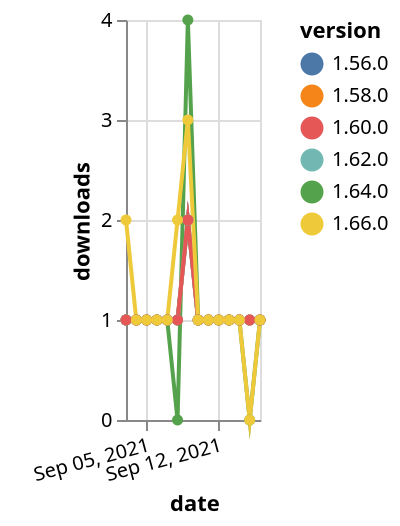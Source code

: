 {"$schema": "https://vega.github.io/schema/vega-lite/v5.json", "description": "A simple bar chart with embedded data.", "data": {"values": [{"date": "2021-09-03", "total": 243, "delta": 1, "version": "1.56.0"}, {"date": "2021-09-04", "total": 244, "delta": 1, "version": "1.56.0"}, {"date": "2021-09-05", "total": 245, "delta": 1, "version": "1.56.0"}, {"date": "2021-09-06", "total": 246, "delta": 1, "version": "1.56.0"}, {"date": "2021-09-07", "total": 247, "delta": 1, "version": "1.56.0"}, {"date": "2021-09-08", "total": 248, "delta": 1, "version": "1.56.0"}, {"date": "2021-09-09", "total": 250, "delta": 2, "version": "1.56.0"}, {"date": "2021-09-10", "total": 251, "delta": 1, "version": "1.56.0"}, {"date": "2021-09-11", "total": 252, "delta": 1, "version": "1.56.0"}, {"date": "2021-09-12", "total": 253, "delta": 1, "version": "1.56.0"}, {"date": "2021-09-13", "total": 254, "delta": 1, "version": "1.56.0"}, {"date": "2021-09-14", "total": 255, "delta": 1, "version": "1.56.0"}, {"date": "2021-09-15", "total": 256, "delta": 1, "version": "1.56.0"}, {"date": "2021-09-16", "total": 257, "delta": 1, "version": "1.56.0"}, {"date": "2021-09-03", "total": 192, "delta": 1, "version": "1.64.0"}, {"date": "2021-09-04", "total": 193, "delta": 1, "version": "1.64.0"}, {"date": "2021-09-05", "total": 194, "delta": 1, "version": "1.64.0"}, {"date": "2021-09-06", "total": 195, "delta": 1, "version": "1.64.0"}, {"date": "2021-09-07", "total": 196, "delta": 1, "version": "1.64.0"}, {"date": "2021-09-08", "total": 196, "delta": 0, "version": "1.64.0"}, {"date": "2021-09-09", "total": 200, "delta": 4, "version": "1.64.0"}, {"date": "2021-09-10", "total": 201, "delta": 1, "version": "1.64.0"}, {"date": "2021-09-11", "total": 202, "delta": 1, "version": "1.64.0"}, {"date": "2021-09-12", "total": 203, "delta": 1, "version": "1.64.0"}, {"date": "2021-09-13", "total": 204, "delta": 1, "version": "1.64.0"}, {"date": "2021-09-14", "total": 205, "delta": 1, "version": "1.64.0"}, {"date": "2021-09-15", "total": 205, "delta": 0, "version": "1.64.0"}, {"date": "2021-09-16", "total": 206, "delta": 1, "version": "1.64.0"}, {"date": "2021-09-03", "total": 204, "delta": 1, "version": "1.58.0"}, {"date": "2021-09-04", "total": 205, "delta": 1, "version": "1.58.0"}, {"date": "2021-09-05", "total": 206, "delta": 1, "version": "1.58.0"}, {"date": "2021-09-06", "total": 207, "delta": 1, "version": "1.58.0"}, {"date": "2021-09-07", "total": 208, "delta": 1, "version": "1.58.0"}, {"date": "2021-09-08", "total": 209, "delta": 1, "version": "1.58.0"}, {"date": "2021-09-09", "total": 211, "delta": 2, "version": "1.58.0"}, {"date": "2021-09-10", "total": 212, "delta": 1, "version": "1.58.0"}, {"date": "2021-09-11", "total": 213, "delta": 1, "version": "1.58.0"}, {"date": "2021-09-12", "total": 214, "delta": 1, "version": "1.58.0"}, {"date": "2021-09-13", "total": 215, "delta": 1, "version": "1.58.0"}, {"date": "2021-09-14", "total": 216, "delta": 1, "version": "1.58.0"}, {"date": "2021-09-15", "total": 217, "delta": 1, "version": "1.58.0"}, {"date": "2021-09-16", "total": 218, "delta": 1, "version": "1.58.0"}, {"date": "2021-09-03", "total": 170, "delta": 1, "version": "1.62.0"}, {"date": "2021-09-04", "total": 171, "delta": 1, "version": "1.62.0"}, {"date": "2021-09-05", "total": 172, "delta": 1, "version": "1.62.0"}, {"date": "2021-09-06", "total": 173, "delta": 1, "version": "1.62.0"}, {"date": "2021-09-07", "total": 174, "delta": 1, "version": "1.62.0"}, {"date": "2021-09-08", "total": 175, "delta": 1, "version": "1.62.0"}, {"date": "2021-09-09", "total": 177, "delta": 2, "version": "1.62.0"}, {"date": "2021-09-10", "total": 178, "delta": 1, "version": "1.62.0"}, {"date": "2021-09-11", "total": 179, "delta": 1, "version": "1.62.0"}, {"date": "2021-09-12", "total": 180, "delta": 1, "version": "1.62.0"}, {"date": "2021-09-13", "total": 181, "delta": 1, "version": "1.62.0"}, {"date": "2021-09-14", "total": 182, "delta": 1, "version": "1.62.0"}, {"date": "2021-09-15", "total": 183, "delta": 1, "version": "1.62.0"}, {"date": "2021-09-16", "total": 184, "delta": 1, "version": "1.62.0"}, {"date": "2021-09-03", "total": 187, "delta": 1, "version": "1.60.0"}, {"date": "2021-09-04", "total": 188, "delta": 1, "version": "1.60.0"}, {"date": "2021-09-05", "total": 189, "delta": 1, "version": "1.60.0"}, {"date": "2021-09-06", "total": 190, "delta": 1, "version": "1.60.0"}, {"date": "2021-09-07", "total": 191, "delta": 1, "version": "1.60.0"}, {"date": "2021-09-08", "total": 192, "delta": 1, "version": "1.60.0"}, {"date": "2021-09-09", "total": 194, "delta": 2, "version": "1.60.0"}, {"date": "2021-09-10", "total": 195, "delta": 1, "version": "1.60.0"}, {"date": "2021-09-11", "total": 196, "delta": 1, "version": "1.60.0"}, {"date": "2021-09-12", "total": 197, "delta": 1, "version": "1.60.0"}, {"date": "2021-09-13", "total": 198, "delta": 1, "version": "1.60.0"}, {"date": "2021-09-14", "total": 199, "delta": 1, "version": "1.60.0"}, {"date": "2021-09-15", "total": 200, "delta": 1, "version": "1.60.0"}, {"date": "2021-09-16", "total": 201, "delta": 1, "version": "1.60.0"}, {"date": "2021-09-03", "total": 125, "delta": 2, "version": "1.66.0"}, {"date": "2021-09-04", "total": 126, "delta": 1, "version": "1.66.0"}, {"date": "2021-09-05", "total": 127, "delta": 1, "version": "1.66.0"}, {"date": "2021-09-06", "total": 128, "delta": 1, "version": "1.66.0"}, {"date": "2021-09-07", "total": 129, "delta": 1, "version": "1.66.0"}, {"date": "2021-09-08", "total": 131, "delta": 2, "version": "1.66.0"}, {"date": "2021-09-09", "total": 134, "delta": 3, "version": "1.66.0"}, {"date": "2021-09-10", "total": 135, "delta": 1, "version": "1.66.0"}, {"date": "2021-09-11", "total": 136, "delta": 1, "version": "1.66.0"}, {"date": "2021-09-12", "total": 137, "delta": 1, "version": "1.66.0"}, {"date": "2021-09-13", "total": 138, "delta": 1, "version": "1.66.0"}, {"date": "2021-09-14", "total": 139, "delta": 1, "version": "1.66.0"}, {"date": "2021-09-15", "total": 139, "delta": 0, "version": "1.66.0"}, {"date": "2021-09-16", "total": 140, "delta": 1, "version": "1.66.0"}]}, "width": "container", "mark": {"type": "line", "point": {"filled": true}}, "encoding": {"x": {"field": "date", "type": "temporal", "timeUnit": "yearmonthdate", "title": "date", "axis": {"labelAngle": -15}}, "y": {"field": "delta", "type": "quantitative", "title": "downloads"}, "color": {"field": "version", "type": "nominal"}, "tooltip": {"field": "delta"}}}